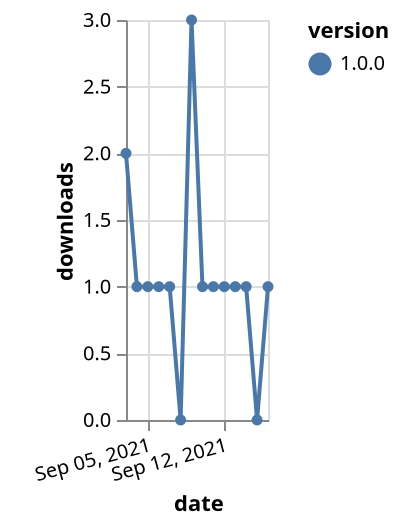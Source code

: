 {"$schema": "https://vega.github.io/schema/vega-lite/v5.json", "description": "A simple bar chart with embedded data.", "data": {"values": [{"date": "2021-09-03", "total": 111, "delta": 2, "version": "1.0.0"}, {"date": "2021-09-04", "total": 112, "delta": 1, "version": "1.0.0"}, {"date": "2021-09-05", "total": 113, "delta": 1, "version": "1.0.0"}, {"date": "2021-09-06", "total": 114, "delta": 1, "version": "1.0.0"}, {"date": "2021-09-07", "total": 115, "delta": 1, "version": "1.0.0"}, {"date": "2021-09-08", "total": 115, "delta": 0, "version": "1.0.0"}, {"date": "2021-09-09", "total": 118, "delta": 3, "version": "1.0.0"}, {"date": "2021-09-10", "total": 119, "delta": 1, "version": "1.0.0"}, {"date": "2021-09-11", "total": 120, "delta": 1, "version": "1.0.0"}, {"date": "2021-09-12", "total": 121, "delta": 1, "version": "1.0.0"}, {"date": "2021-09-13", "total": 122, "delta": 1, "version": "1.0.0"}, {"date": "2021-09-14", "total": 123, "delta": 1, "version": "1.0.0"}, {"date": "2021-09-15", "total": 123, "delta": 0, "version": "1.0.0"}, {"date": "2021-09-16", "total": 124, "delta": 1, "version": "1.0.0"}]}, "width": "container", "mark": {"type": "line", "point": {"filled": true}}, "encoding": {"x": {"field": "date", "type": "temporal", "timeUnit": "yearmonthdate", "title": "date", "axis": {"labelAngle": -15}}, "y": {"field": "delta", "type": "quantitative", "title": "downloads"}, "color": {"field": "version", "type": "nominal"}, "tooltip": {"field": "delta"}}}